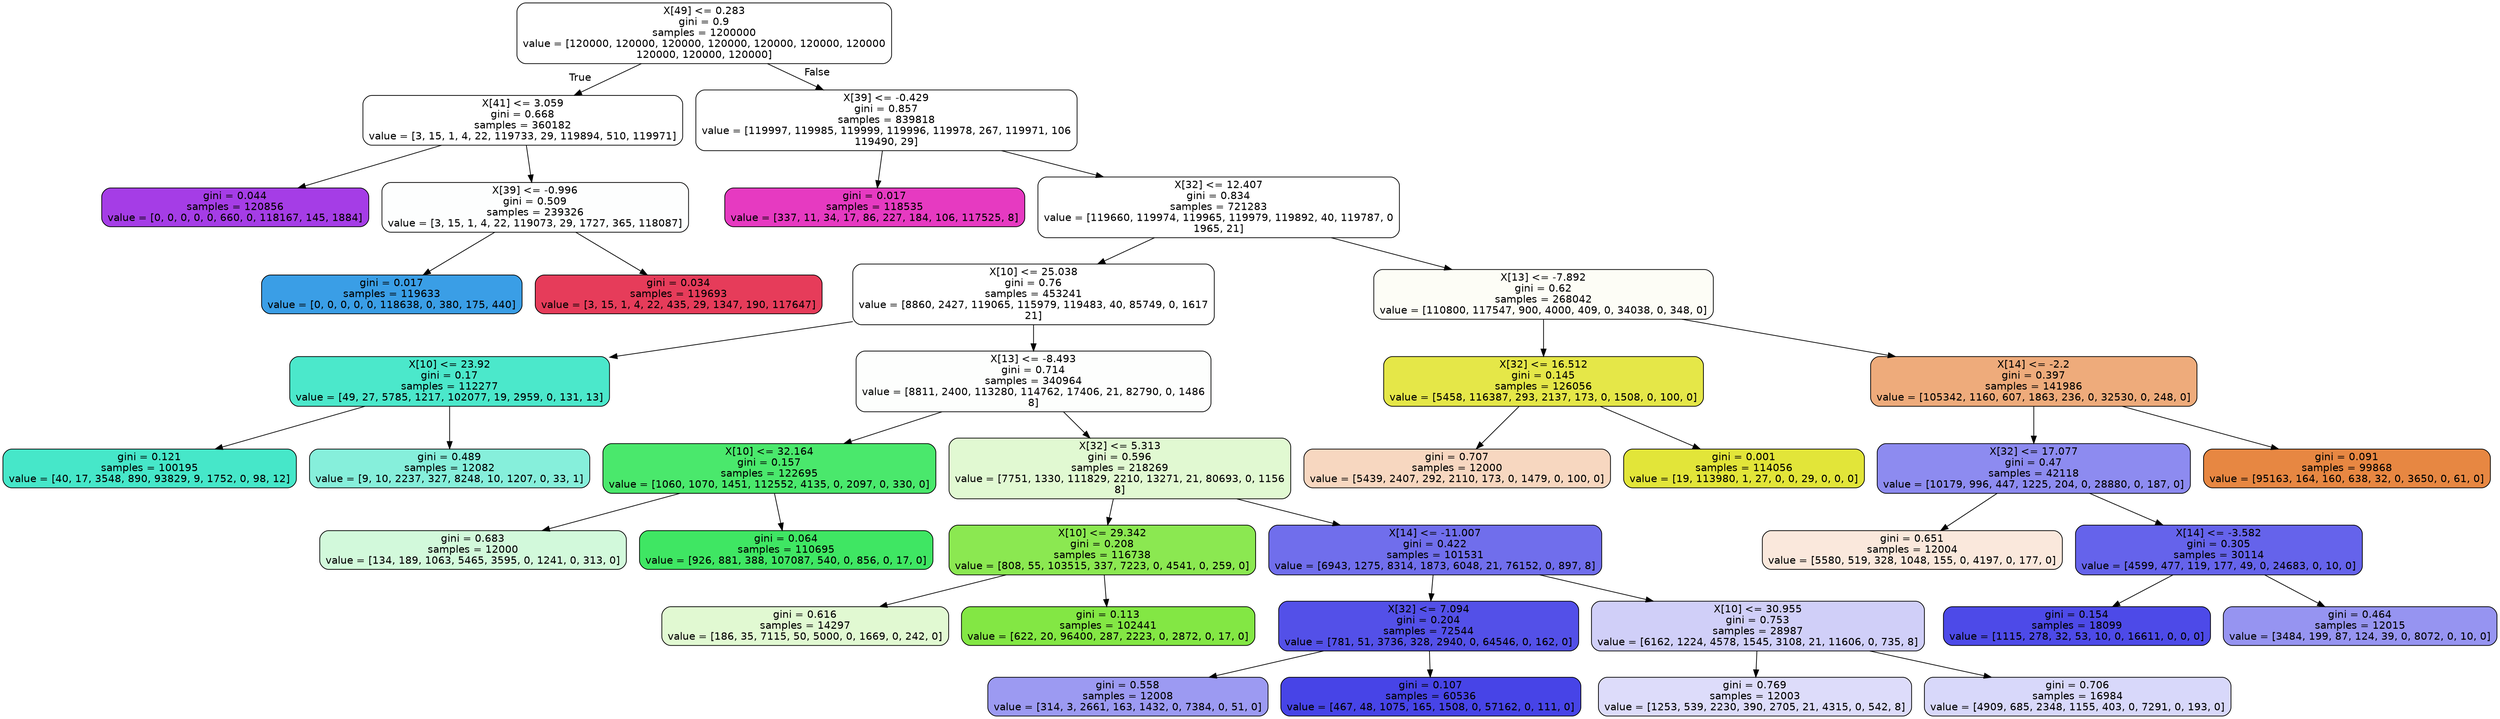 digraph Tree {
node [shape=box, style="filled, rounded", color="black", fontname=helvetica] ;
edge [fontname=helvetica] ;
0 [label="X[49] <= 0.283\ngini = 0.9\nsamples = 1200000\nvalue = [120000, 120000, 120000, 120000, 120000, 120000, 120000\n120000, 120000, 120000]", fillcolor="#e5813900"] ;
1 [label="X[41] <= 3.059\ngini = 0.668\nsamples = 360182\nvalue = [3, 15, 1, 4, 22, 119733, 29, 119894, 510, 119971]", fillcolor="#e5395800"] ;
0 -> 1 [labeldistance=2.5, labelangle=45, headlabel="True"] ;
5 [label="gini = 0.044\nsamples = 120856\nvalue = [0, 0, 0, 0, 0, 660, 0, 118167, 145, 1884]", fillcolor="#a339e5f9"] ;
1 -> 5 ;
6 [label="X[39] <= -0.996\ngini = 0.509\nsamples = 239326\nvalue = [3, 15, 1, 4, 22, 119073, 29, 1727, 365, 118087]", fillcolor="#399de502"] ;
1 -> 6 ;
7 [label="gini = 0.017\nsamples = 119633\nvalue = [0, 0, 0, 0, 0, 118638, 0, 380, 175, 440]", fillcolor="#399de5fd"] ;
6 -> 7 ;
8 [label="gini = 0.034\nsamples = 119693\nvalue = [3, 15, 1, 4, 22, 435, 29, 1347, 190, 117647]", fillcolor="#e53958fb"] ;
6 -> 8 ;
2 [label="X[39] <= -0.429\ngini = 0.857\nsamples = 839818\nvalue = [119997, 119985, 119999, 119996, 119978, 267, 119971, 106\n119490, 29]", fillcolor="#7be53900"] ;
0 -> 2 [labeldistance=2.5, labelangle=-45, headlabel="False"] ;
3 [label="gini = 0.017\nsamples = 118535\nvalue = [337, 11, 34, 17, 86, 227, 184, 106, 117525, 8]", fillcolor="#e539c0fd"] ;
2 -> 3 ;
4 [label="X[32] <= 12.407\ngini = 0.834\nsamples = 721283\nvalue = [119660, 119974, 119965, 119979, 119892, 40, 119787, 0\n1965, 21]", fillcolor="#39e55e00"] ;
2 -> 4 ;
9 [label="X[10] <= 25.038\ngini = 0.76\nsamples = 453241\nvalue = [8860, 2427, 119065, 115979, 119483, 40, 85749, 0, 1617\n21]", fillcolor="#39e5c500"] ;
4 -> 9 ;
13 [label="X[10] <= 23.92\ngini = 0.17\nsamples = 112277\nvalue = [49, 27, 5785, 1217, 102077, 19, 2959, 0, 131, 13]", fillcolor="#39e5c5e7"] ;
9 -> 13 ;
33 [label="gini = 0.121\nsamples = 100195\nvalue = [40, 17, 3548, 890, 93829, 9, 1752, 0, 98, 12]", fillcolor="#39e5c5ee"] ;
13 -> 33 ;
34 [label="gini = 0.489\nsamples = 12082\nvalue = [9, 10, 2237, 327, 8248, 10, 1207, 0, 33, 1]", fillcolor="#39e5c59c"] ;
13 -> 34 ;
14 [label="X[13] <= -8.493\ngini = 0.714\nsamples = 340964\nvalue = [8811, 2400, 113280, 114762, 17406, 21, 82790, 0, 1486\n8]", fillcolor="#39e55e02"] ;
9 -> 14 ;
15 [label="X[10] <= 32.164\ngini = 0.157\nsamples = 122695\nvalue = [1060, 1070, 1451, 112552, 4135, 0, 2097, 0, 330, 0]", fillcolor="#39e55ee9"] ;
14 -> 15 ;
25 [label="gini = 0.683\nsamples = 12000\nvalue = [134, 189, 1063, 5465, 3595, 0, 1241, 0, 313, 0]", fillcolor="#39e55e39"] ;
15 -> 25 ;
26 [label="gini = 0.064\nsamples = 110695\nvalue = [926, 881, 388, 107087, 540, 0, 856, 0, 17, 0]", fillcolor="#39e55ef7"] ;
15 -> 26 ;
16 [label="X[32] <= 5.313\ngini = 0.596\nsamples = 218269\nvalue = [7751, 1330, 111829, 2210, 13271, 21, 80693, 0, 1156\n8]", fillcolor="#7be5393a"] ;
14 -> 16 ;
17 [label="X[10] <= 29.342\ngini = 0.208\nsamples = 116738\nvalue = [808, 55, 103515, 337, 7223, 0, 4541, 0, 259, 0]", fillcolor="#7be539e0"] ;
16 -> 17 ;
27 [label="gini = 0.616\nsamples = 14297\nvalue = [186, 35, 7115, 50, 5000, 0, 1669, 0, 242, 0]", fillcolor="#7be5393a"] ;
17 -> 27 ;
28 [label="gini = 0.113\nsamples = 102441\nvalue = [622, 20, 96400, 287, 2223, 0, 2872, 0, 17, 0]", fillcolor="#7be539f0"] ;
17 -> 28 ;
18 [label="X[14] <= -11.007\ngini = 0.422\nsamples = 101531\nvalue = [6943, 1275, 8314, 1873, 6048, 21, 76152, 0, 897, 8]", fillcolor="#3c39e5ba"] ;
16 -> 18 ;
23 [label="X[32] <= 7.094\ngini = 0.204\nsamples = 72544\nvalue = [781, 51, 3736, 328, 2940, 0, 64546, 0, 162, 0]", fillcolor="#3c39e5e1"] ;
18 -> 23 ;
31 [label="gini = 0.558\nsamples = 12008\nvalue = [314, 3, 2661, 163, 1432, 0, 7384, 0, 51, 0]", fillcolor="#3c39e581"] ;
23 -> 31 ;
32 [label="gini = 0.107\nsamples = 60536\nvalue = [467, 48, 1075, 165, 1508, 0, 57162, 0, 111, 0]", fillcolor="#3c39e5f0"] ;
23 -> 32 ;
24 [label="X[10] <= 30.955\ngini = 0.753\nsamples = 28987\nvalue = [6162, 1224, 4578, 1545, 3108, 21, 11606, 0, 735, 8]", fillcolor="#3c39e53d"] ;
18 -> 24 ;
37 [label="gini = 0.769\nsamples = 12003\nvalue = [1253, 539, 2230, 390, 2705, 21, 4315, 0, 542, 8]", fillcolor="#3c39e52c"] ;
24 -> 37 ;
38 [label="gini = 0.706\nsamples = 16984\nvalue = [4909, 685, 2348, 1155, 403, 0, 7291, 0, 193, 0]", fillcolor="#3c39e532"] ;
24 -> 38 ;
10 [label="X[13] <= -7.892\ngini = 0.62\nsamples = 268042\nvalue = [110800, 117547, 900, 4000, 409, 0, 34038, 0, 348, 0]", fillcolor="#e2e5390b"] ;
4 -> 10 ;
11 [label="X[32] <= 16.512\ngini = 0.145\nsamples = 126056\nvalue = [5458, 116387, 293, 2137, 173, 0, 1508, 0, 100, 0]", fillcolor="#e2e539eb"] ;
10 -> 11 ;
21 [label="gini = 0.707\nsamples = 12000\nvalue = [5439, 2407, 292, 2110, 173, 0, 1479, 0, 100, 0]", fillcolor="#e5813951"] ;
11 -> 21 ;
22 [label="gini = 0.001\nsamples = 114056\nvalue = [19, 113980, 1, 27, 0, 0, 29, 0, 0, 0]", fillcolor="#e2e539ff"] ;
11 -> 22 ;
12 [label="X[14] <= -2.2\ngini = 0.397\nsamples = 141986\nvalue = [105342, 1160, 607, 1863, 236, 0, 32530, 0, 248, 0]", fillcolor="#e58139aa"] ;
10 -> 12 ;
19 [label="X[32] <= 17.077\ngini = 0.47\nsamples = 42118\nvalue = [10179, 996, 447, 1225, 204, 0, 28880, 0, 187, 0]", fillcolor="#3c39e595"] ;
12 -> 19 ;
29 [label="gini = 0.651\nsamples = 12004\nvalue = [5580, 519, 328, 1048, 155, 0, 4197, 0, 177, 0]", fillcolor="#e581392d"] ;
19 -> 29 ;
30 [label="X[14] <= -3.582\ngini = 0.305\nsamples = 30114\nvalue = [4599, 477, 119, 177, 49, 0, 24683, 0, 10, 0]", fillcolor="#3c39e5c9"] ;
19 -> 30 ;
35 [label="gini = 0.154\nsamples = 18099\nvalue = [1115, 278, 32, 53, 10, 0, 16611, 0, 0, 0]", fillcolor="#3c39e5e9"] ;
30 -> 35 ;
36 [label="gini = 0.464\nsamples = 12015\nvalue = [3484, 199, 87, 124, 39, 0, 8072, 0, 10, 0]", fillcolor="#3c39e589"] ;
30 -> 36 ;
20 [label="gini = 0.091\nsamples = 99868\nvalue = [95163, 164, 160, 638, 32, 0, 3650, 0, 61, 0]", fillcolor="#e58139f3"] ;
12 -> 20 ;
}